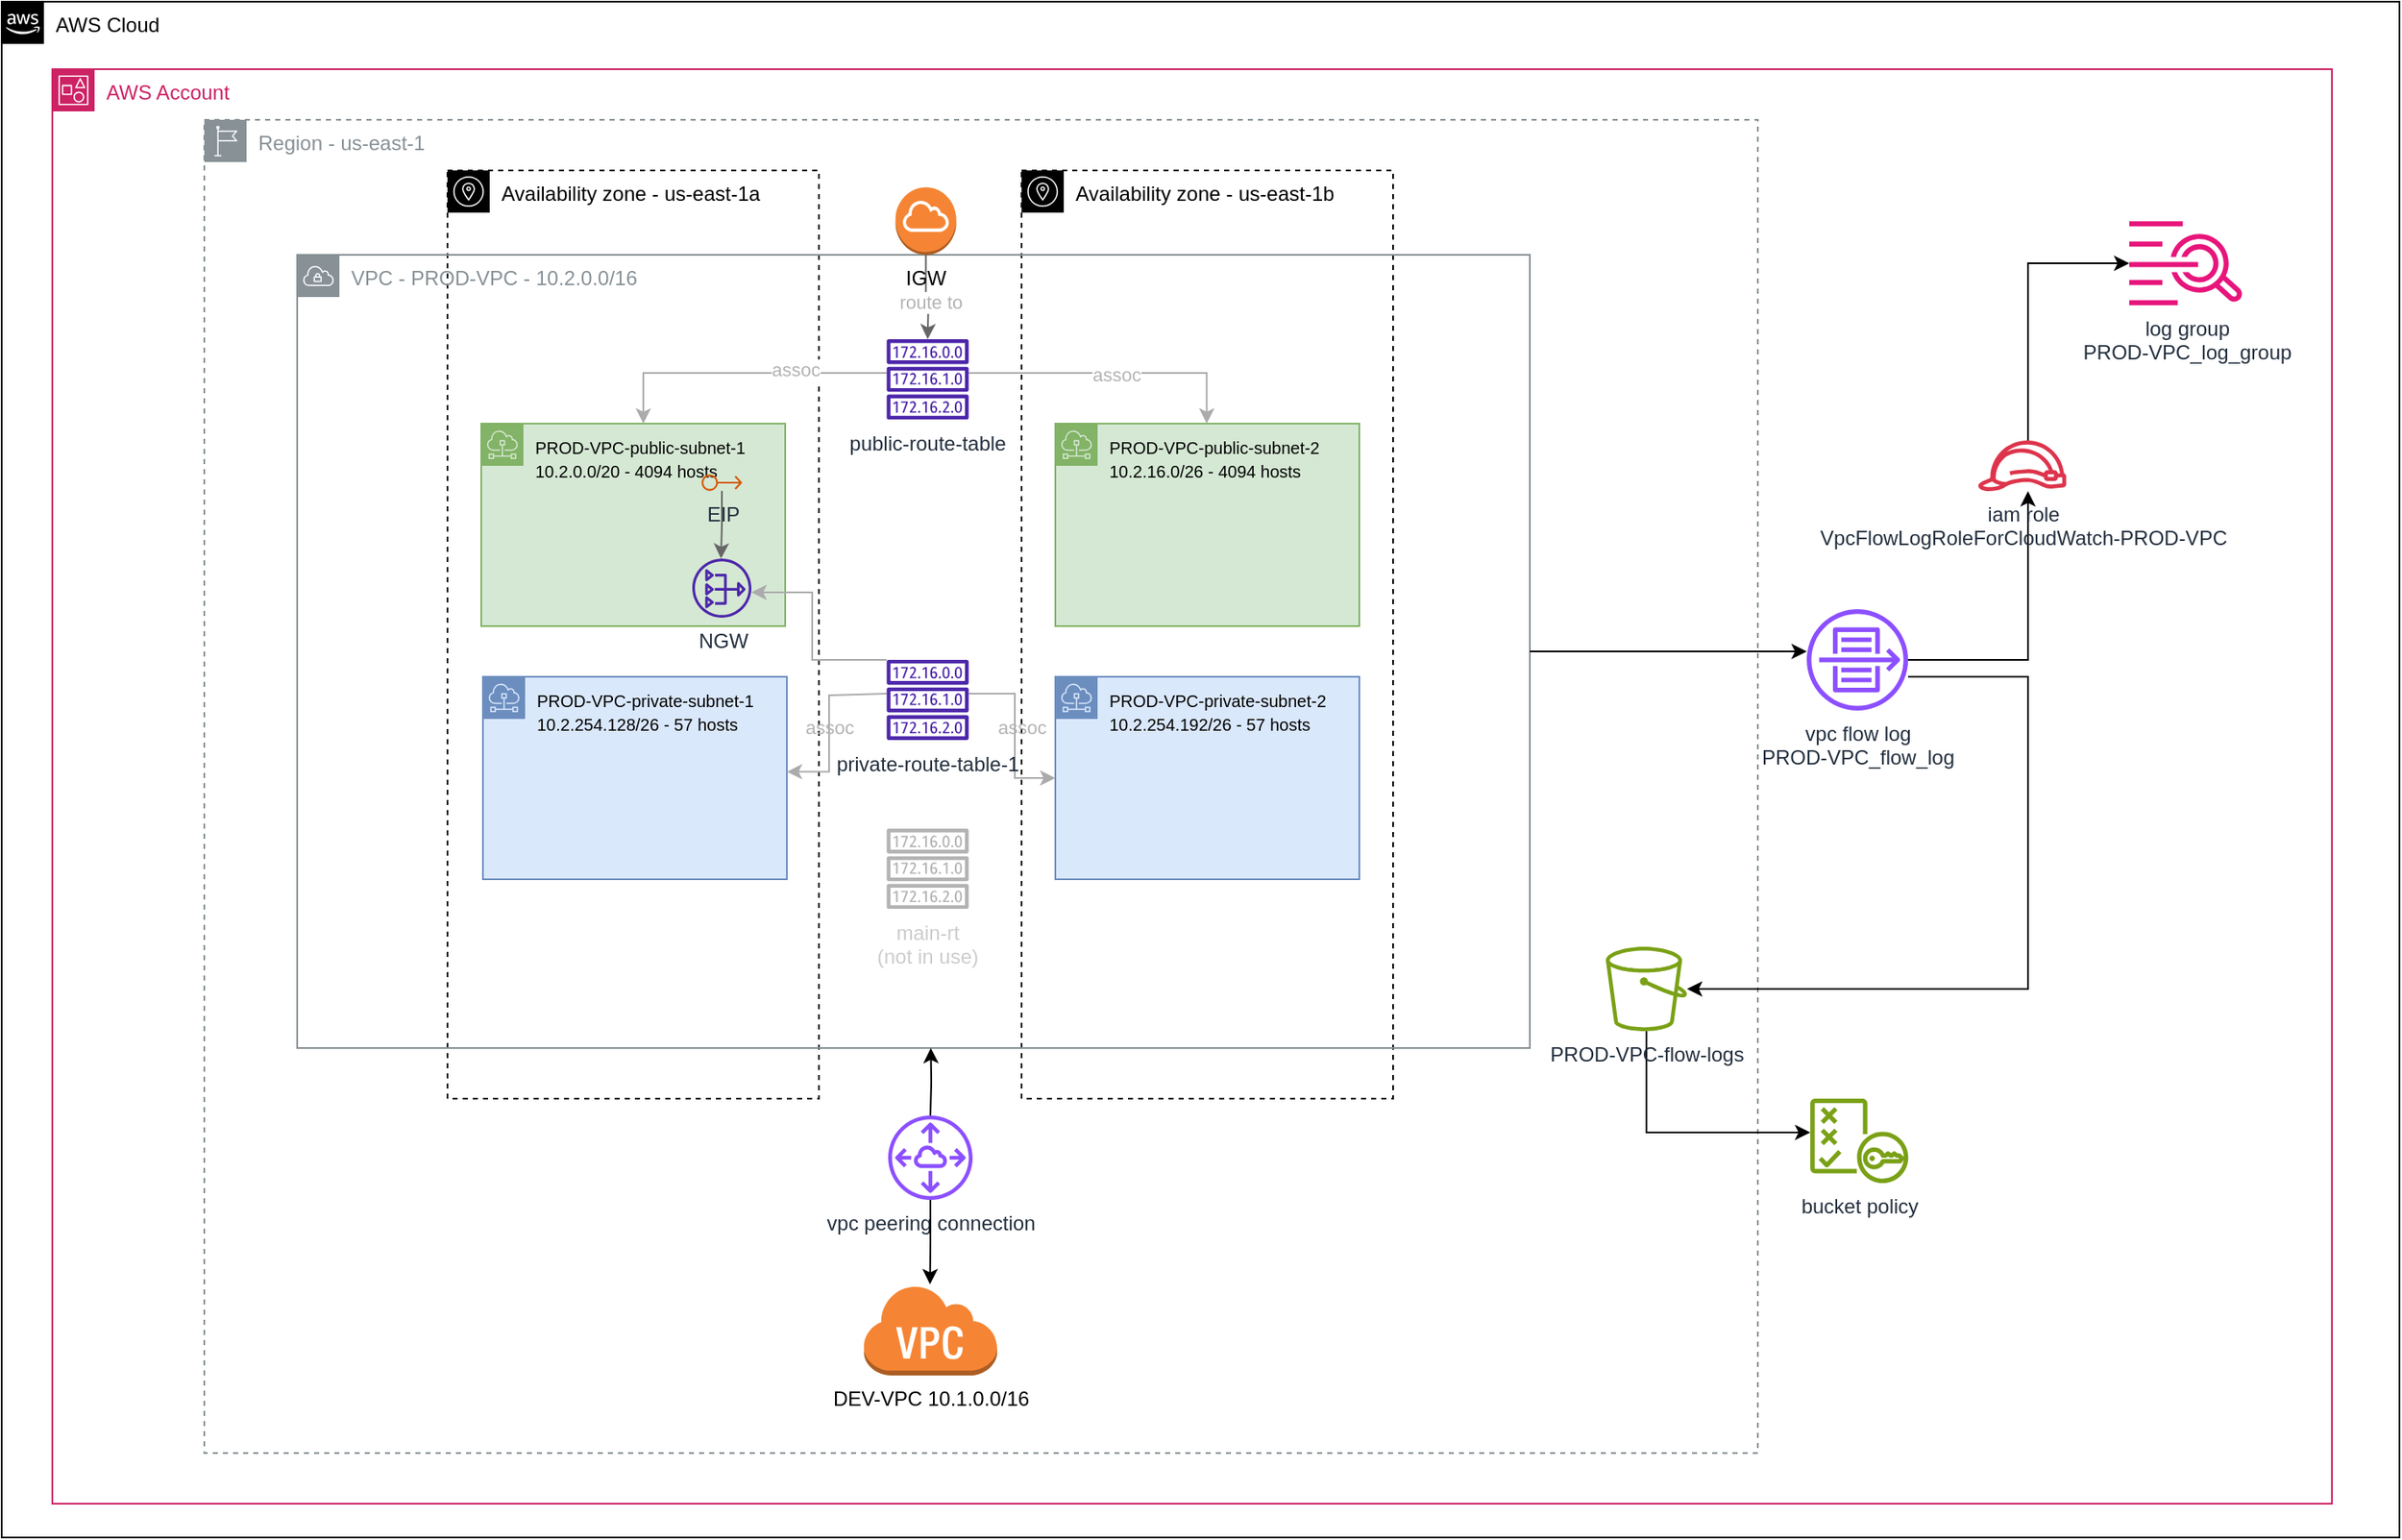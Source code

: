 <mxfile version="22.0.4" type="device">
  <diagram id="Ht1M8jgEwFfnCIfOTk4-" name="Page-1">
    <mxGraphModel dx="989" dy="2117" grid="1" gridSize="10" guides="1" tooltips="1" connect="1" arrows="1" fold="1" page="1" pageScale="1" pageWidth="1169" pageHeight="827" math="0" shadow="0">
      <root>
        <mxCell id="0" />
        <mxCell id="1QPkmNafXfvHqA0HPbNG-1" value="Cloud + Account + Region + AZs" parent="0" />
        <mxCell id="1QPkmNafXfvHqA0HPbNG-2" value="AWS Cloud" style="points=[[0,0],[0.25,0],[0.5,0],[0.75,0],[1,0],[1,0.25],[1,0.5],[1,0.75],[1,1],[0.75,1],[0.5,1],[0.25,1],[0,1],[0,0.75],[0,0.5],[0,0.25]];outlineConnect=0;html=1;whiteSpace=wrap;fontSize=12;fontStyle=0;shape=mxgraph.aws4.group;grIcon=mxgraph.aws4.group_aws_cloud_alt;verticalAlign=top;align=left;spacingLeft=30;dashed=0;labelBackgroundColor=#ffffff;container=0;pointerEvents=0;collapsible=0;recursiveResize=0;fillColor=none;" parent="1QPkmNafXfvHqA0HPbNG-1" vertex="1">
          <mxGeometry x="40" y="-490" width="1420" height="910" as="geometry" />
        </mxCell>
        <mxCell id="1QPkmNafXfvHqA0HPbNG-3" value="AWS Account" style="points=[[0,0],[0.25,0],[0.5,0],[0.75,0],[1,0],[1,0.25],[1,0.5],[1,0.75],[1,1],[0.75,1],[0.5,1],[0.25,1],[0,1],[0,0.75],[0,0.5],[0,0.25]];outlineConnect=0;gradientColor=none;html=1;whiteSpace=wrap;fontSize=12;fontStyle=0;container=0;pointerEvents=0;collapsible=0;recursiveResize=0;shape=mxgraph.aws4.group;grIcon=mxgraph.aws4.group_account;strokeColor=#CD2264;fillColor=none;verticalAlign=top;align=left;spacingLeft=30;fontColor=#CD2264;dashed=0;" parent="1QPkmNafXfvHqA0HPbNG-1" vertex="1">
          <mxGeometry x="70" y="-450" width="1350" height="850" as="geometry" />
        </mxCell>
        <mxCell id="1QPkmNafXfvHqA0HPbNG-5" value="Region - us-east-1" style="sketch=0;outlineConnect=0;gradientColor=none;html=1;whiteSpace=wrap;fontSize=12;fontStyle=0;shape=mxgraph.aws4.group;grIcon=mxgraph.aws4.group_region;strokeColor=#879196;fillColor=none;verticalAlign=top;align=left;spacingLeft=30;fontColor=#879196;dashed=1;" parent="1QPkmNafXfvHqA0HPbNG-1" vertex="1">
          <mxGeometry x="160" y="-420" width="920" height="790" as="geometry" />
        </mxCell>
        <mxCell id="1QPkmNafXfvHqA0HPbNG-75" value="Availability zone - us-east-1a" style="sketch=0;outlineConnect=0;html=1;whiteSpace=wrap;fontSize=12;fontStyle=0;shape=mxgraph.aws4.group;grIcon=mxgraph.aws4.group_availability_zone;verticalAlign=top;align=left;spacingLeft=30;dashed=1;fillColor=none;" parent="1QPkmNafXfvHqA0HPbNG-1" vertex="1">
          <mxGeometry x="304" y="-390" width="220" height="550" as="geometry" />
        </mxCell>
        <mxCell id="1QPkmNafXfvHqA0HPbNG-76" value="Availability zone - us-east-1b" style="sketch=0;outlineConnect=0;html=1;whiteSpace=wrap;fontSize=12;fontStyle=0;shape=mxgraph.aws4.group;grIcon=mxgraph.aws4.group_availability_zone;verticalAlign=top;align=left;spacingLeft=30;dashed=1;fillColor=none;" parent="1QPkmNafXfvHqA0HPbNG-1" vertex="1">
          <mxGeometry x="644" y="-390" width="220" height="550" as="geometry" />
        </mxCell>
        <mxCell id="1QPkmNafXfvHqA0HPbNG-4" value="vpc + azs" parent="0" />
        <mxCell id="1QPkmNafXfvHqA0HPbNG-6" value="VPC - PROD-VPC - 10.2.0.0/16" style="sketch=0;outlineConnect=0;gradientColor=none;html=1;whiteSpace=wrap;fontSize=12;fontStyle=0;shape=mxgraph.aws4.group;grIcon=mxgraph.aws4.group_vpc;strokeColor=#879196;fillColor=none;verticalAlign=top;align=left;spacingLeft=30;fontColor=#879196;dashed=0;" parent="1QPkmNafXfvHqA0HPbNG-4" vertex="1">
          <mxGeometry x="215" y="-340" width="730" height="470" as="geometry" />
        </mxCell>
        <mxCell id="1QPkmNafXfvHqA0HPbNG-9" value="subnets + route tables" parent="0" />
        <mxCell id="1QPkmNafXfvHqA0HPbNG-10" value="&lt;font style=&quot;font-size: 10px;&quot;&gt;PROD-VPC-public-subnet-1&lt;br&gt;10.2.0.0/20 - 4094 hosts&lt;/font&gt;" style="sketch=0;outlineConnect=0;html=1;whiteSpace=wrap;fontSize=12;fontStyle=0;shape=mxgraph.aws4.group;grIcon=mxgraph.aws4.group_subnet;strokeColor=#82b366;fillColor=#d5e8d4;verticalAlign=top;align=left;spacingLeft=30;dashed=0;" parent="1QPkmNafXfvHqA0HPbNG-9" vertex="1">
          <mxGeometry x="324" y="-240" width="180" height="120" as="geometry" />
        </mxCell>
        <mxCell id="1QPkmNafXfvHqA0HPbNG-11" value="&lt;font style=&quot;font-size: 10px;&quot;&gt;PROD-VPC-private-subnet-2&lt;br&gt;10.2.254.192/26 - 57 hosts&lt;/font&gt;" style="sketch=0;outlineConnect=0;html=1;whiteSpace=wrap;fontSize=12;fontStyle=0;shape=mxgraph.aws4.group;grIcon=mxgraph.aws4.group_subnet;strokeColor=#6c8ebf;fillColor=#dae8fc;verticalAlign=top;align=left;spacingLeft=30;dashed=0;" parent="1QPkmNafXfvHqA0HPbNG-9" vertex="1">
          <mxGeometry x="664" y="-90" width="180" height="120" as="geometry" />
        </mxCell>
        <mxCell id="1QPkmNafXfvHqA0HPbNG-12" value="&lt;font style=&quot;font-size: 10px;&quot;&gt;PROD-VPC-public-subnet-2&lt;br&gt;10.2.16.0/26 - 4094 hosts&lt;/font&gt;" style="sketch=0;outlineConnect=0;html=1;whiteSpace=wrap;fontSize=12;fontStyle=0;shape=mxgraph.aws4.group;grIcon=mxgraph.aws4.group_subnet;strokeColor=#82b366;fillColor=#d5e8d4;verticalAlign=top;align=left;spacingLeft=30;dashed=0;" parent="1QPkmNafXfvHqA0HPbNG-9" vertex="1">
          <mxGeometry x="664" y="-240" width="180" height="120" as="geometry" />
        </mxCell>
        <mxCell id="1QPkmNafXfvHqA0HPbNG-13" value="&lt;font style=&quot;font-size: 10px;&quot;&gt;PROD-VPC-private-subnet-1&lt;br&gt;10.2.254.128/26 - 57 hosts&lt;/font&gt;" style="sketch=0;outlineConnect=0;html=1;whiteSpace=wrap;fontSize=12;fontStyle=0;shape=mxgraph.aws4.group;grIcon=mxgraph.aws4.group_subnet;strokeColor=#6c8ebf;fillColor=#dae8fc;verticalAlign=top;align=left;spacingLeft=30;dashed=0;" parent="1QPkmNafXfvHqA0HPbNG-9" vertex="1">
          <mxGeometry x="325" y="-90" width="180" height="120" as="geometry" />
        </mxCell>
        <mxCell id="1QPkmNafXfvHqA0HPbNG-14" style="edgeStyle=orthogonalEdgeStyle;rounded=0;orthogonalLoop=1;jettySize=auto;html=1;fillColor=#f5f5f5;strokeColor=#ABABAB;" parent="1QPkmNafXfvHqA0HPbNG-9" source="1QPkmNafXfvHqA0HPbNG-18" target="1QPkmNafXfvHqA0HPbNG-10" edge="1">
          <mxGeometry relative="1" as="geometry">
            <Array as="points">
              <mxPoint x="420" y="-270" />
            </Array>
          </mxGeometry>
        </mxCell>
        <mxCell id="1QPkmNafXfvHqA0HPbNG-15" value="&lt;font color=&quot;#b3b3b3&quot;&gt;assoc&lt;/font&gt;" style="edgeLabel;html=1;align=center;verticalAlign=middle;resizable=0;points=[];" parent="1QPkmNafXfvHqA0HPbNG-14" vertex="1" connectable="0">
          <mxGeometry x="-0.376" y="-2" relative="1" as="geometry">
            <mxPoint as="offset" />
          </mxGeometry>
        </mxCell>
        <mxCell id="1QPkmNafXfvHqA0HPbNG-16" style="edgeStyle=orthogonalEdgeStyle;rounded=0;orthogonalLoop=1;jettySize=auto;html=1;fillColor=#f5f5f5;strokeColor=#ABABAB;" parent="1QPkmNafXfvHqA0HPbNG-9" source="1QPkmNafXfvHqA0HPbNG-18" target="1QPkmNafXfvHqA0HPbNG-12" edge="1">
          <mxGeometry relative="1" as="geometry">
            <Array as="points">
              <mxPoint x="753.65" y="-270" />
            </Array>
          </mxGeometry>
        </mxCell>
        <mxCell id="1QPkmNafXfvHqA0HPbNG-17" value="&lt;font color=&quot;#b3b3b3&quot;&gt;assoc&lt;/font&gt;" style="edgeLabel;html=1;align=center;verticalAlign=middle;resizable=0;points=[];" parent="1QPkmNafXfvHqA0HPbNG-16" vertex="1" connectable="0">
          <mxGeometry x="0.021" y="-1" relative="1" as="geometry">
            <mxPoint as="offset" />
          </mxGeometry>
        </mxCell>
        <mxCell id="1QPkmNafXfvHqA0HPbNG-18" value="public-route-table" style="sketch=0;outlineConnect=0;fontColor=#232F3E;gradientColor=none;fillColor=#4D27AA;strokeColor=none;dashed=0;verticalLabelPosition=bottom;verticalAlign=top;align=center;html=1;fontSize=12;fontStyle=0;aspect=fixed;pointerEvents=1;shape=mxgraph.aws4.route_table;" parent="1QPkmNafXfvHqA0HPbNG-9" vertex="1">
          <mxGeometry x="564" y="-290" width="48.82" height="47.56" as="geometry" />
        </mxCell>
        <mxCell id="1QPkmNafXfvHqA0HPbNG-19" style="edgeStyle=orthogonalEdgeStyle;rounded=0;orthogonalLoop=1;jettySize=auto;html=1;fillColor=#f5f5f5;strokeColor=#ABABAB;" parent="1QPkmNafXfvHqA0HPbNG-9" edge="1">
          <mxGeometry relative="1" as="geometry">
            <mxPoint x="564.147" y="-79.998" as="sourcePoint" />
            <mxPoint x="505.0" y="-33.69" as="targetPoint" />
            <Array as="points">
              <mxPoint x="530" y="-79" />
              <mxPoint x="530" y="-34" />
            </Array>
          </mxGeometry>
        </mxCell>
        <mxCell id="1QPkmNafXfvHqA0HPbNG-20" value="assoc" style="edgeLabel;html=1;align=center;verticalAlign=middle;resizable=0;points=[];fontColor=#B3B3B3;labelBackgroundColor=none;" parent="1QPkmNafXfvHqA0HPbNG-19" vertex="1" connectable="0">
          <mxGeometry x="0.281" y="-1" relative="1" as="geometry">
            <mxPoint x="1" y="-14" as="offset" />
          </mxGeometry>
        </mxCell>
        <mxCell id="1QPkmNafXfvHqA0HPbNG-24" value="&lt;font color=&quot;#cccccc&quot;&gt;main-rt&lt;br&gt;(not in use)&lt;/font&gt;" style="sketch=0;outlineConnect=0;fontColor=#232F3E;gradientColor=none;fillColor=#B3B3B3;strokeColor=none;dashed=0;verticalLabelPosition=bottom;verticalAlign=top;align=center;html=1;fontSize=12;fontStyle=0;aspect=fixed;pointerEvents=1;shape=mxgraph.aws4.route_table;" parent="1QPkmNafXfvHqA0HPbNG-9" vertex="1">
          <mxGeometry x="564" width="48.82" height="47.56" as="geometry" />
        </mxCell>
        <mxCell id="AKpphfEQczAsvL_5J20n-3" style="edgeStyle=orthogonalEdgeStyle;rounded=0;orthogonalLoop=1;jettySize=auto;html=1;fillColor=#f5f5f5;strokeColor=#ABABAB;" parent="1QPkmNafXfvHqA0HPbNG-9" source="1QPkmNafXfvHqA0HPbNG-23" edge="1">
          <mxGeometry relative="1" as="geometry">
            <mxPoint x="612.673" y="-166.2" as="sourcePoint" />
            <mxPoint x="664" y="-30" as="targetPoint" />
            <Array as="points">
              <mxPoint x="640" y="-80" />
              <mxPoint x="640" y="-30" />
            </Array>
          </mxGeometry>
        </mxCell>
        <mxCell id="AKpphfEQczAsvL_5J20n-4" value="&lt;font color=&quot;#b3b3b3&quot;&gt;assoc&lt;/font&gt;" style="edgeLabel;html=1;align=center;verticalAlign=middle;resizable=0;points=[];labelBackgroundColor=none;" parent="AKpphfEQczAsvL_5J20n-3" vertex="1" connectable="0">
          <mxGeometry x="-0.209" relative="1" as="geometry">
            <mxPoint x="4" y="7" as="offset" />
          </mxGeometry>
        </mxCell>
        <mxCell id="1QPkmNafXfvHqA0HPbNG-23" value="private-route-table-1" style="sketch=0;outlineConnect=0;fontColor=#232F3E;gradientColor=none;fillColor=#4D27AA;strokeColor=none;dashed=0;verticalLabelPosition=bottom;verticalAlign=top;align=center;html=1;fontSize=12;fontStyle=0;aspect=fixed;pointerEvents=1;shape=mxgraph.aws4.route_table;" parent="1QPkmNafXfvHqA0HPbNG-9" vertex="1">
          <mxGeometry x="564" y="-100.06" width="48.82" height="47.56" as="geometry" />
        </mxCell>
        <mxCell id="1" value="ngw + eip" parent="0" />
        <mxCell id="B61QVHAr3O2ggxZPTqZ4-23" style="edgeStyle=orthogonalEdgeStyle;rounded=0;orthogonalLoop=1;jettySize=auto;html=1;fillColor=#f5f5f5;strokeColor=#666666;" parent="1" source="yBIT4Z-B5Y2RuPXfhLnc-5" edge="1">
          <mxGeometry relative="1" as="geometry">
            <mxPoint x="588.4" y="-290" as="targetPoint" />
          </mxGeometry>
        </mxCell>
        <mxCell id="3AZNlneF2ymg2nEj50It-9" value="&lt;font color=&quot;#b3b3b3&quot;&gt;route to&lt;/font&gt;" style="edgeLabel;html=1;align=center;verticalAlign=middle;resizable=0;points=[];" parent="B61QVHAr3O2ggxZPTqZ4-23" vertex="1" connectable="0">
          <mxGeometry x="0.116" y="1" relative="1" as="geometry">
            <mxPoint as="offset" />
          </mxGeometry>
        </mxCell>
        <mxCell id="yBIT4Z-B5Y2RuPXfhLnc-5" value="IGW" style="outlineConnect=0;dashed=0;verticalLabelPosition=bottom;verticalAlign=top;align=center;html=1;shape=mxgraph.aws3.internet_gateway;fillColor=#F58534;gradientColor=none;" parent="1" vertex="1">
          <mxGeometry x="569.32" y="-380" width="36" height="40" as="geometry" />
        </mxCell>
        <mxCell id="1QPkmNafXfvHqA0HPbNG-25" style="edgeStyle=orthogonalEdgeStyle;rounded=0;orthogonalLoop=1;jettySize=auto;html=1;fillColor=#f5f5f5;strokeColor=#666666;" parent="1" source="1QPkmNafXfvHqA0HPbNG-28" target="1QPkmNafXfvHqA0HPbNG-26" edge="1">
          <mxGeometry relative="1" as="geometry">
            <mxPoint x="472" y="-160" as="targetPoint" />
            <Array as="points">
              <mxPoint x="467" y="-180" />
              <mxPoint x="466" y="-180" />
            </Array>
          </mxGeometry>
        </mxCell>
        <mxCell id="1QPkmNafXfvHqA0HPbNG-26" value="NGW" style="sketch=0;outlineConnect=0;fontColor=#232F3E;gradientColor=none;fillColor=#4D27AA;strokeColor=none;dashed=0;verticalLabelPosition=bottom;verticalAlign=top;align=center;html=1;fontSize=12;fontStyle=0;aspect=fixed;pointerEvents=1;shape=mxgraph.aws4.nat_gateway;" parent="1" vertex="1">
          <mxGeometry x="449" y="-160" width="35" height="35" as="geometry" />
        </mxCell>
        <mxCell id="1QPkmNafXfvHqA0HPbNG-27" style="edgeStyle=orthogonalEdgeStyle;rounded=0;orthogonalLoop=1;jettySize=auto;html=1;fillColor=#f5f5f5;strokeColor=#ABABAB;" parent="1" source="1QPkmNafXfvHqA0HPbNG-23" edge="1">
          <mxGeometry relative="1" as="geometry">
            <Array as="points">
              <mxPoint x="520" y="-100" />
              <mxPoint x="520" y="-140" />
            </Array>
            <mxPoint x="588.4" y="-90.06" as="sourcePoint" />
            <mxPoint x="484" y="-140" as="targetPoint" />
          </mxGeometry>
        </mxCell>
        <mxCell id="1QPkmNafXfvHqA0HPbNG-28" value="EIP" style="sketch=0;outlineConnect=0;fontColor=#232F3E;gradientColor=none;fillColor=#D45B07;strokeColor=none;dashed=0;verticalLabelPosition=bottom;verticalAlign=top;align=center;html=1;fontSize=12;fontStyle=0;aspect=fixed;pointerEvents=1;shape=mxgraph.aws4.elastic_ip_address;" parent="1" vertex="1">
          <mxGeometry x="454.5" y="-210" width="24" height="10" as="geometry" />
        </mxCell>
        <mxCell id="1QPkmNafXfvHqA0HPbNG-29" value="instances" parent="0" visible="0" />
        <mxCell id="1QPkmNafXfvHqA0HPbNG-30" value="&lt;font style=&quot;font-size: 8px;&quot;&gt;Instances&lt;/font&gt;" style="outlineConnect=0;dashed=0;verticalLabelPosition=bottom;verticalAlign=top;align=center;html=1;shape=mxgraph.aws3.instances;fillColor=#F58534;gradientColor=none;" parent="1QPkmNafXfvHqA0HPbNG-29" vertex="1">
          <mxGeometry x="384" y="-195" width="45.09" height="45" as="geometry" />
        </mxCell>
        <mxCell id="1QPkmNafXfvHqA0HPbNG-31" style="edgeStyle=orthogonalEdgeStyle;rounded=0;orthogonalLoop=1;jettySize=auto;html=1;fillColor=#f5f5f5;strokeColor=#666666;" parent="1QPkmNafXfvHqA0HPbNG-29" source="1QPkmNafXfvHqA0HPbNG-32" target="1QPkmNafXfvHqA0HPbNG-23" edge="1">
          <mxGeometry relative="1" as="geometry">
            <mxPoint x="466.5" y="-125" as="targetPoint" />
            <Array as="points">
              <mxPoint x="588" y="-20" />
            </Array>
          </mxGeometry>
        </mxCell>
        <mxCell id="1QPkmNafXfvHqA0HPbNG-32" value="&lt;font style=&quot;font-size: 8px;&quot;&gt;Instances&lt;/font&gt;" style="outlineConnect=0;dashed=0;verticalLabelPosition=bottom;verticalAlign=top;align=center;html=1;shape=mxgraph.aws3.instances;fillColor=#F58534;gradientColor=none;" parent="1QPkmNafXfvHqA0HPbNG-29" vertex="1">
          <mxGeometry x="384.09" y="-52.5" width="45" height="45" as="geometry" />
        </mxCell>
        <mxCell id="1QPkmNafXfvHqA0HPbNG-71" value="peering-connection" parent="0" />
        <mxCell id="1QPkmNafXfvHqA0HPbNG-72" value="vpc peering connection&lt;br&gt;" style="sketch=0;outlineConnect=0;fontColor=#232F3E;gradientColor=none;fillColor=#8C4FFF;strokeColor=none;dashed=0;verticalLabelPosition=bottom;verticalAlign=top;align=center;html=1;fontSize=12;fontStyle=0;aspect=fixed;pointerEvents=1;shape=mxgraph.aws4.peering;" parent="1QPkmNafXfvHqA0HPbNG-71" vertex="1">
          <mxGeometry x="565" y="170" width="50" height="50" as="geometry" />
        </mxCell>
        <mxCell id="1QPkmNafXfvHqA0HPbNG-81" style="edgeStyle=orthogonalEdgeStyle;rounded=0;orthogonalLoop=1;jettySize=auto;html=1;entryX=0.514;entryY=1;entryDx=0;entryDy=0;entryPerimeter=0;" parent="1QPkmNafXfvHqA0HPbNG-71" target="1QPkmNafXfvHqA0HPbNG-6" edge="1">
          <mxGeometry relative="1" as="geometry">
            <mxPoint x="590" y="170" as="sourcePoint" />
            <mxPoint x="620" y="130" as="targetPoint" />
            <Array as="points" />
          </mxGeometry>
        </mxCell>
        <mxCell id="1QPkmNafXfvHqA0HPbNG-82" value="dev-vpc-black-box" parent="0" />
        <mxCell id="1QPkmNafXfvHqA0HPbNG-84" value="DEV-VPC 10.1.0.0/16" style="outlineConnect=0;dashed=0;verticalLabelPosition=bottom;verticalAlign=top;align=center;html=1;shape=mxgraph.aws3.virtual_private_cloud;fillColor=#F58534;gradientColor=none;" parent="1QPkmNafXfvHqA0HPbNG-82" vertex="1">
          <mxGeometry x="550" y="270" width="79.5" height="54" as="geometry" />
        </mxCell>
        <mxCell id="1QPkmNafXfvHqA0HPbNG-85" style="edgeStyle=orthogonalEdgeStyle;rounded=0;orthogonalLoop=1;jettySize=auto;html=1;" parent="1QPkmNafXfvHqA0HPbNG-82" source="1QPkmNafXfvHqA0HPbNG-72" target="1QPkmNafXfvHqA0HPbNG-84" edge="1">
          <mxGeometry relative="1" as="geometry" />
        </mxCell>
        <mxCell id="DM0_-1CjKEnXpw4L0wGT-3" value="flow logs" parent="0" />
        <mxCell id="DM0_-1CjKEnXpw4L0wGT-5" style="edgeStyle=orthogonalEdgeStyle;rounded=0;orthogonalLoop=1;jettySize=auto;html=1;" edge="1" parent="DM0_-1CjKEnXpw4L0wGT-3" source="1QPkmNafXfvHqA0HPbNG-6" target="DM0_-1CjKEnXpw4L0wGT-4">
          <mxGeometry relative="1" as="geometry">
            <Array as="points">
              <mxPoint x="1060" y="-105" />
              <mxPoint x="1060" y="-105" />
            </Array>
          </mxGeometry>
        </mxCell>
        <mxCell id="DM0_-1CjKEnXpw4L0wGT-4" value="vpc flow log&lt;br&gt;PROD-VPC_flow_log" style="sketch=0;outlineConnect=0;fontColor=#232F3E;gradientColor=none;fillColor=#8C4FFF;strokeColor=none;dashed=0;verticalLabelPosition=bottom;verticalAlign=top;align=center;html=1;fontSize=12;fontStyle=0;aspect=fixed;pointerEvents=1;shape=mxgraph.aws4.flow_logs;" vertex="1" parent="DM0_-1CjKEnXpw4L0wGT-3">
          <mxGeometry x="1109" y="-130" width="60" height="60" as="geometry" />
        </mxCell>
        <mxCell id="DM0_-1CjKEnXpw4L0wGT-6" value="log group&lt;br&gt;PROD-VPC_log_group" style="sketch=0;outlineConnect=0;fontColor=#232F3E;gradientColor=none;fillColor=#E7157B;strokeColor=none;dashed=0;verticalLabelPosition=bottom;verticalAlign=top;align=center;html=1;fontSize=12;fontStyle=0;aspect=fixed;pointerEvents=1;shape=mxgraph.aws4.cloudwatch_logs;" vertex="1" parent="DM0_-1CjKEnXpw4L0wGT-3">
          <mxGeometry x="1300" y="-360" width="67.24" height="50" as="geometry" />
        </mxCell>
        <mxCell id="DM0_-1CjKEnXpw4L0wGT-9" value="" style="edgeStyle=orthogonalEdgeStyle;rounded=0;orthogonalLoop=1;jettySize=auto;html=1;" edge="1" parent="DM0_-1CjKEnXpw4L0wGT-3" source="DM0_-1CjKEnXpw4L0wGT-4" target="DM0_-1CjKEnXpw4L0wGT-8">
          <mxGeometry relative="1" as="geometry">
            <mxPoint x="1169" y="-100" as="sourcePoint" />
            <mxPoint x="1300" y="-335" as="targetPoint" />
            <Array as="points">
              <mxPoint x="1240" y="-100" />
            </Array>
          </mxGeometry>
        </mxCell>
        <mxCell id="DM0_-1CjKEnXpw4L0wGT-10" style="edgeStyle=orthogonalEdgeStyle;rounded=0;orthogonalLoop=1;jettySize=auto;html=1;" edge="1" parent="DM0_-1CjKEnXpw4L0wGT-3" source="DM0_-1CjKEnXpw4L0wGT-8" target="DM0_-1CjKEnXpw4L0wGT-6">
          <mxGeometry relative="1" as="geometry">
            <Array as="points">
              <mxPoint x="1240" y="-335" />
            </Array>
          </mxGeometry>
        </mxCell>
        <mxCell id="DM0_-1CjKEnXpw4L0wGT-8" value="iam role&lt;br&gt;VpcFlowLogRoleForCloudWatch-PROD-VPC" style="sketch=0;outlineConnect=0;fontColor=#232F3E;gradientColor=none;fillColor=#DD344C;strokeColor=none;dashed=0;verticalLabelPosition=bottom;verticalAlign=top;align=center;html=1;fontSize=12;fontStyle=0;aspect=fixed;pointerEvents=1;shape=mxgraph.aws4.role;" vertex="1" parent="DM0_-1CjKEnXpw4L0wGT-3">
          <mxGeometry x="1210" y="-230" width="53.18" height="30" as="geometry" />
        </mxCell>
        <mxCell id="DM0_-1CjKEnXpw4L0wGT-16" style="edgeStyle=orthogonalEdgeStyle;rounded=0;orthogonalLoop=1;jettySize=auto;html=1;" edge="1" parent="DM0_-1CjKEnXpw4L0wGT-3" source="DM0_-1CjKEnXpw4L0wGT-11" target="DM0_-1CjKEnXpw4L0wGT-13">
          <mxGeometry relative="1" as="geometry">
            <Array as="points">
              <mxPoint x="1014" y="180" />
            </Array>
          </mxGeometry>
        </mxCell>
        <mxCell id="DM0_-1CjKEnXpw4L0wGT-11" value="PROD-VPC-flow-logs" style="sketch=0;outlineConnect=0;fontColor=#232F3E;gradientColor=none;fillColor=#7AA116;strokeColor=none;dashed=0;verticalLabelPosition=bottom;verticalAlign=top;align=center;html=1;fontSize=12;fontStyle=0;aspect=fixed;pointerEvents=1;shape=mxgraph.aws4.bucket;" vertex="1" parent="DM0_-1CjKEnXpw4L0wGT-3">
          <mxGeometry x="990" y="70" width="48.08" height="50" as="geometry" />
        </mxCell>
        <mxCell id="DM0_-1CjKEnXpw4L0wGT-14" value="" style="edgeStyle=orthogonalEdgeStyle;rounded=0;orthogonalLoop=1;jettySize=auto;html=1;" edge="1" parent="DM0_-1CjKEnXpw4L0wGT-3" source="DM0_-1CjKEnXpw4L0wGT-4" target="DM0_-1CjKEnXpw4L0wGT-11">
          <mxGeometry relative="1" as="geometry">
            <mxPoint x="1169" y="-90" as="sourcePoint" />
            <mxPoint x="1350" y="100" as="targetPoint" />
            <Array as="points">
              <mxPoint x="1240" y="-90" />
              <mxPoint x="1240" y="95" />
            </Array>
          </mxGeometry>
        </mxCell>
        <mxCell id="DM0_-1CjKEnXpw4L0wGT-13" value="bucket policy" style="sketch=0;outlineConnect=0;fontColor=#232F3E;gradientColor=none;fillColor=#7AA116;strokeColor=none;dashed=0;verticalLabelPosition=bottom;verticalAlign=top;align=center;html=1;fontSize=12;fontStyle=0;aspect=fixed;pointerEvents=1;shape=mxgraph.aws4.policy;" vertex="1" parent="DM0_-1CjKEnXpw4L0wGT-3">
          <mxGeometry x="1111" y="160" width="58.21" height="50" as="geometry" />
        </mxCell>
      </root>
    </mxGraphModel>
  </diagram>
</mxfile>
